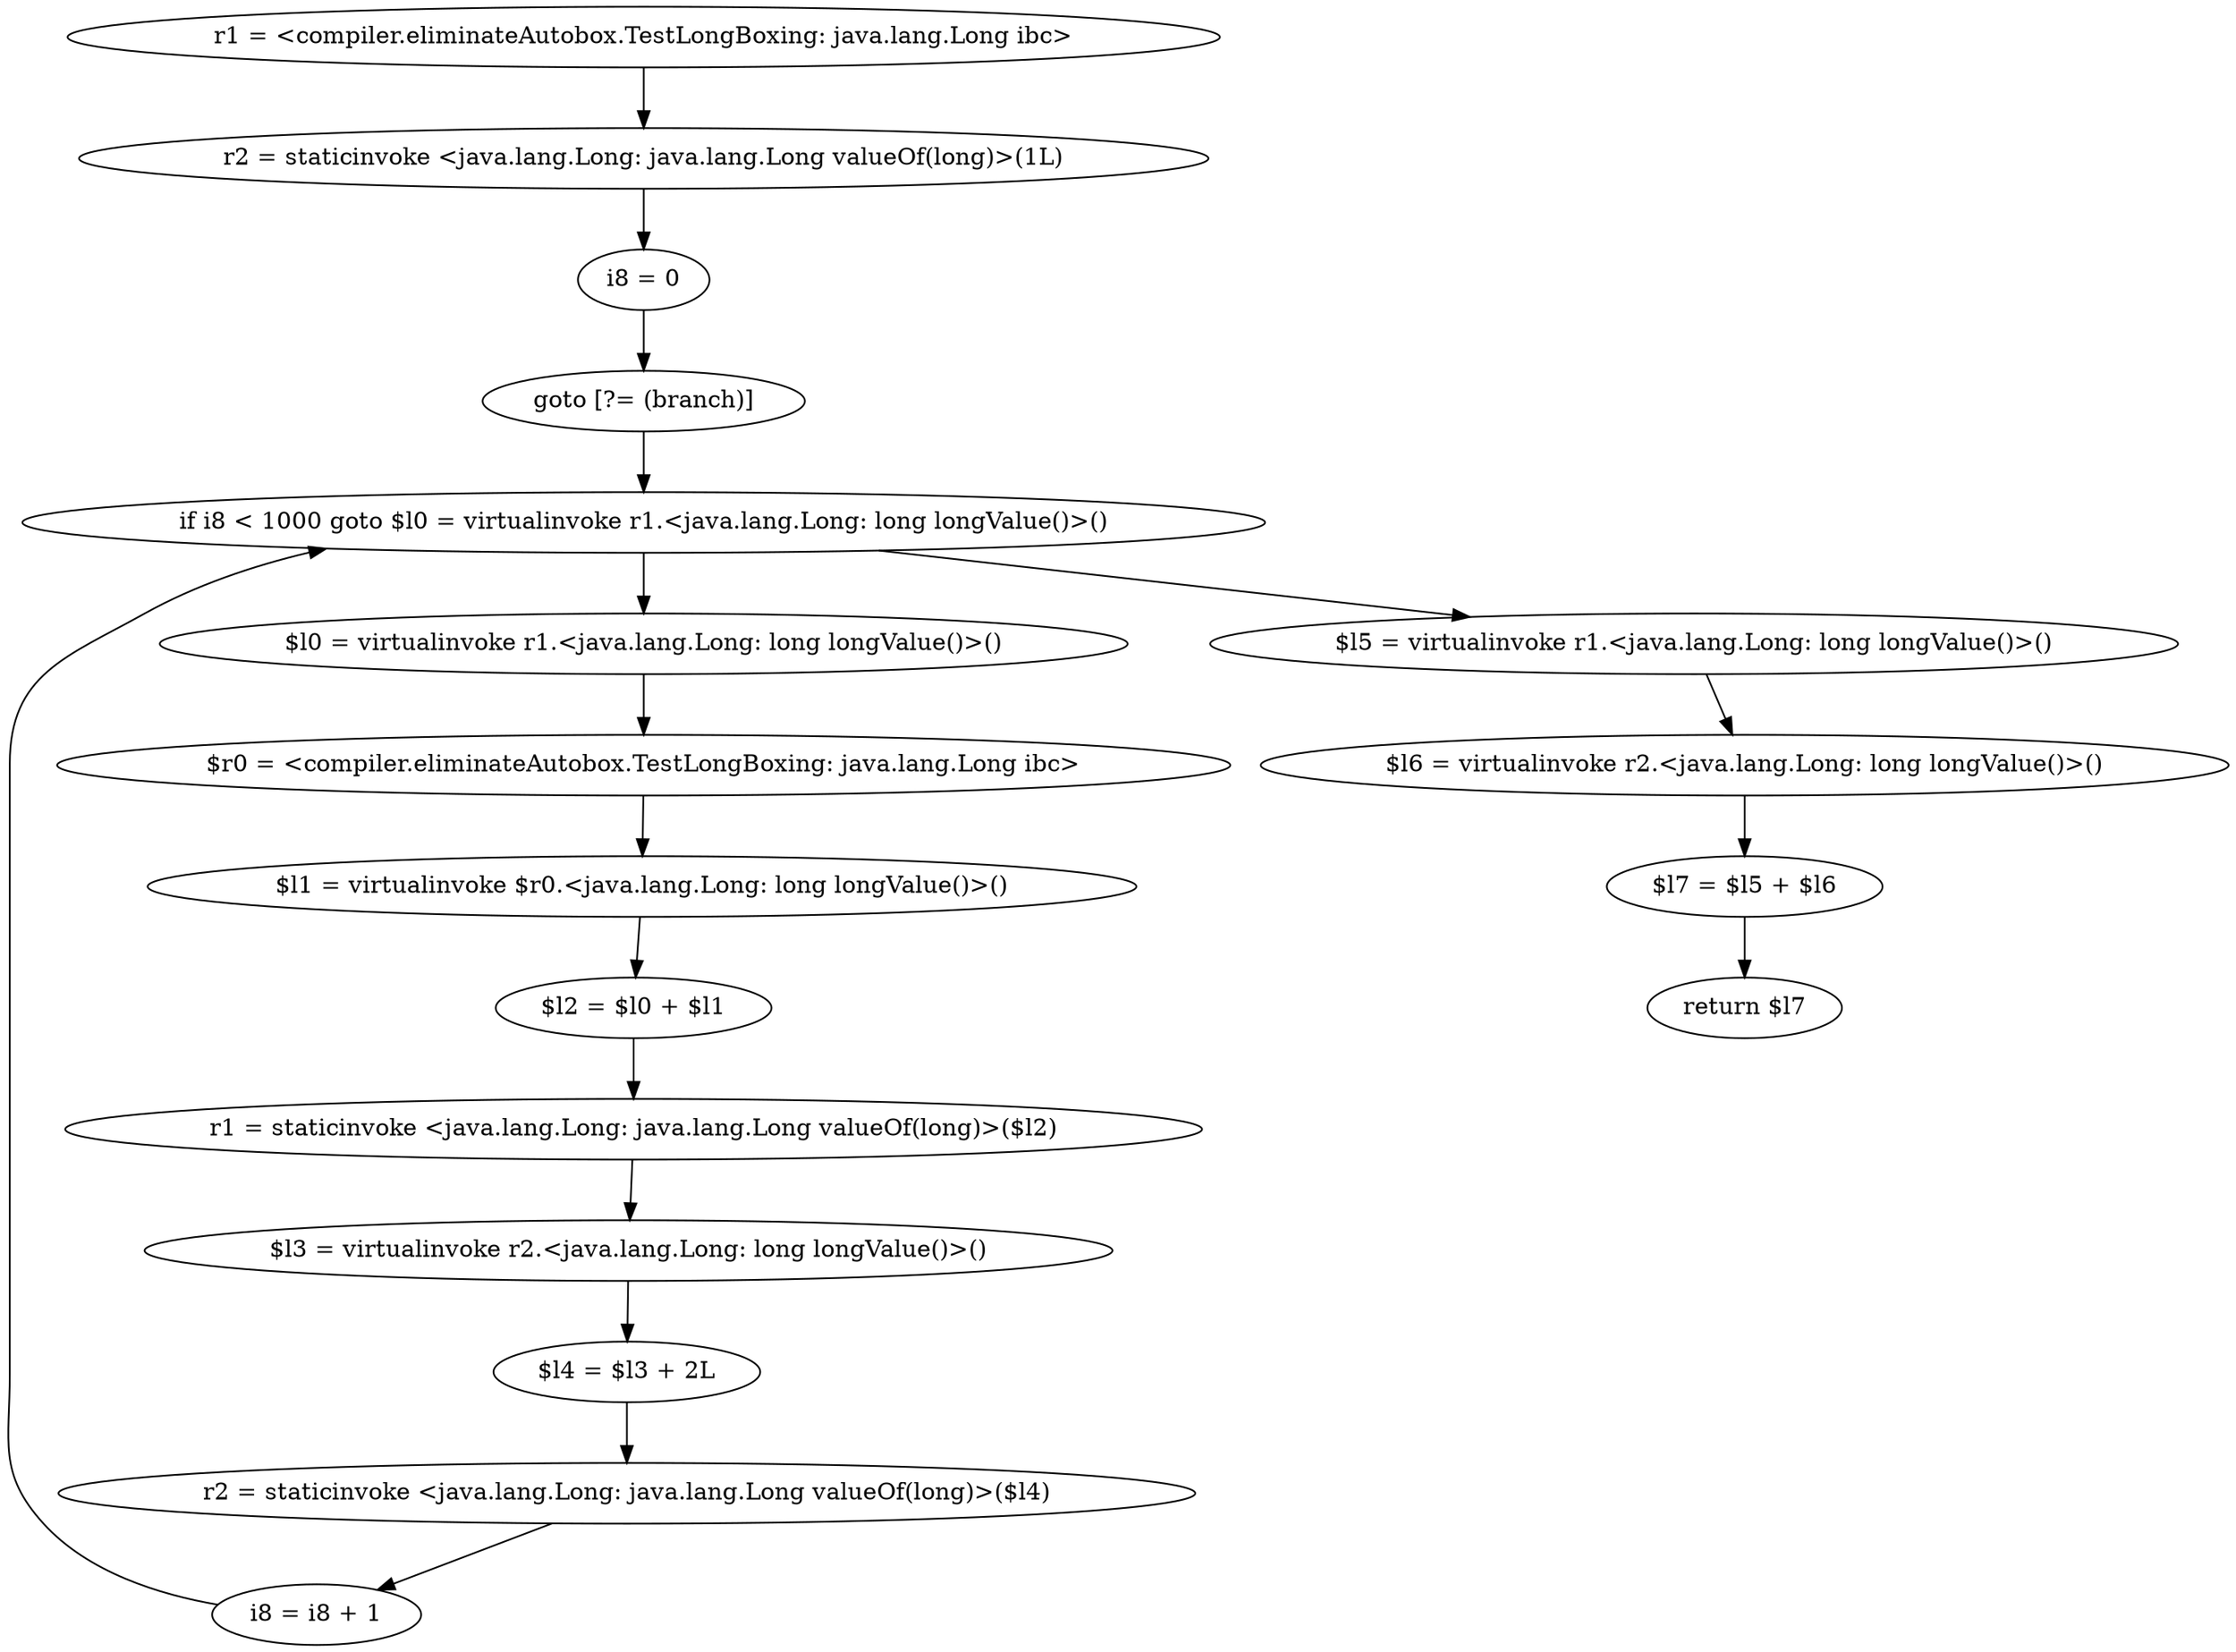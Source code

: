 digraph "unitGraph" {
    "r1 = <compiler.eliminateAutobox.TestLongBoxing: java.lang.Long ibc>"
    "r2 = staticinvoke <java.lang.Long: java.lang.Long valueOf(long)>(1L)"
    "i8 = 0"
    "goto [?= (branch)]"
    "$l0 = virtualinvoke r1.<java.lang.Long: long longValue()>()"
    "$r0 = <compiler.eliminateAutobox.TestLongBoxing: java.lang.Long ibc>"
    "$l1 = virtualinvoke $r0.<java.lang.Long: long longValue()>()"
    "$l2 = $l0 + $l1"
    "r1 = staticinvoke <java.lang.Long: java.lang.Long valueOf(long)>($l2)"
    "$l3 = virtualinvoke r2.<java.lang.Long: long longValue()>()"
    "$l4 = $l3 + 2L"
    "r2 = staticinvoke <java.lang.Long: java.lang.Long valueOf(long)>($l4)"
    "i8 = i8 + 1"
    "if i8 < 1000 goto $l0 = virtualinvoke r1.<java.lang.Long: long longValue()>()"
    "$l5 = virtualinvoke r1.<java.lang.Long: long longValue()>()"
    "$l6 = virtualinvoke r2.<java.lang.Long: long longValue()>()"
    "$l7 = $l5 + $l6"
    "return $l7"
    "r1 = <compiler.eliminateAutobox.TestLongBoxing: java.lang.Long ibc>"->"r2 = staticinvoke <java.lang.Long: java.lang.Long valueOf(long)>(1L)";
    "r2 = staticinvoke <java.lang.Long: java.lang.Long valueOf(long)>(1L)"->"i8 = 0";
    "i8 = 0"->"goto [?= (branch)]";
    "goto [?= (branch)]"->"if i8 < 1000 goto $l0 = virtualinvoke r1.<java.lang.Long: long longValue()>()";
    "$l0 = virtualinvoke r1.<java.lang.Long: long longValue()>()"->"$r0 = <compiler.eliminateAutobox.TestLongBoxing: java.lang.Long ibc>";
    "$r0 = <compiler.eliminateAutobox.TestLongBoxing: java.lang.Long ibc>"->"$l1 = virtualinvoke $r0.<java.lang.Long: long longValue()>()";
    "$l1 = virtualinvoke $r0.<java.lang.Long: long longValue()>()"->"$l2 = $l0 + $l1";
    "$l2 = $l0 + $l1"->"r1 = staticinvoke <java.lang.Long: java.lang.Long valueOf(long)>($l2)";
    "r1 = staticinvoke <java.lang.Long: java.lang.Long valueOf(long)>($l2)"->"$l3 = virtualinvoke r2.<java.lang.Long: long longValue()>()";
    "$l3 = virtualinvoke r2.<java.lang.Long: long longValue()>()"->"$l4 = $l3 + 2L";
    "$l4 = $l3 + 2L"->"r2 = staticinvoke <java.lang.Long: java.lang.Long valueOf(long)>($l4)";
    "r2 = staticinvoke <java.lang.Long: java.lang.Long valueOf(long)>($l4)"->"i8 = i8 + 1";
    "i8 = i8 + 1"->"if i8 < 1000 goto $l0 = virtualinvoke r1.<java.lang.Long: long longValue()>()";
    "if i8 < 1000 goto $l0 = virtualinvoke r1.<java.lang.Long: long longValue()>()"->"$l5 = virtualinvoke r1.<java.lang.Long: long longValue()>()";
    "if i8 < 1000 goto $l0 = virtualinvoke r1.<java.lang.Long: long longValue()>()"->"$l0 = virtualinvoke r1.<java.lang.Long: long longValue()>()";
    "$l5 = virtualinvoke r1.<java.lang.Long: long longValue()>()"->"$l6 = virtualinvoke r2.<java.lang.Long: long longValue()>()";
    "$l6 = virtualinvoke r2.<java.lang.Long: long longValue()>()"->"$l7 = $l5 + $l6";
    "$l7 = $l5 + $l6"->"return $l7";
}
